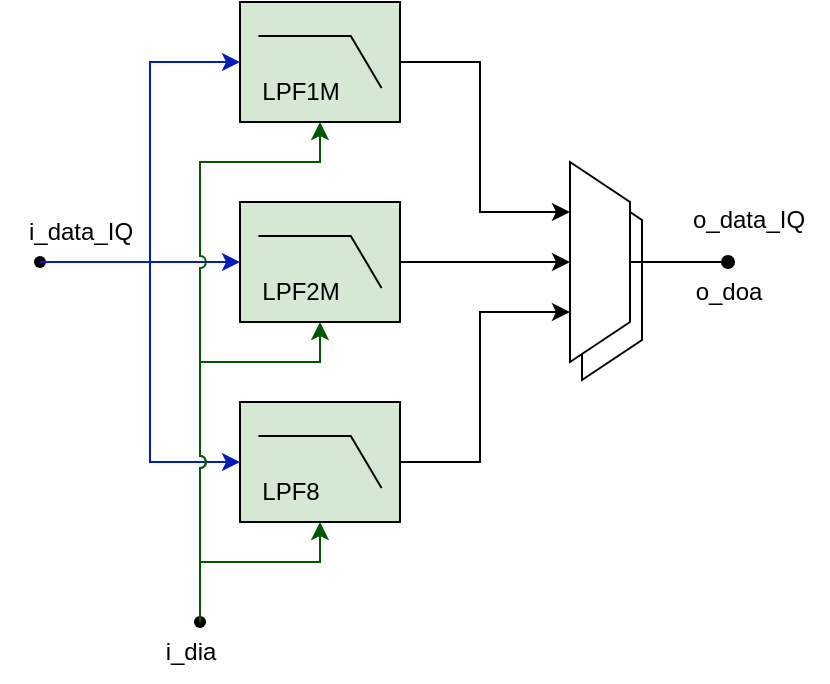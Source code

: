 <mxfile version="24.7.7">
  <diagram name="Page-1" id="WYeLAgNmrr5IrH1KljO8">
    <mxGraphModel dx="941" dy="352" grid="0" gridSize="10" guides="1" tooltips="1" connect="1" arrows="1" fold="1" page="0" pageScale="1" pageWidth="827" pageHeight="1169" math="0" shadow="0">
      <root>
        <mxCell id="0" />
        <mxCell id="1" parent="0" />
        <mxCell id="JAy8X70x3TuNzc0FsqqA-23" value="" style="shape=trapezoid;perimeter=trapezoidPerimeter;whiteSpace=wrap;html=1;fixedSize=1;rotation=90;" parent="1" vertex="1">
          <mxGeometry x="296" y="324" width="100" height="30" as="geometry" />
        </mxCell>
        <mxCell id="JAy8X70x3TuNzc0FsqqA-21" style="edgeStyle=orthogonalEdgeStyle;rounded=0;orthogonalLoop=1;jettySize=auto;html=1;exitX=1;exitY=0.5;exitDx=0;exitDy=0;exitPerimeter=0;entryX=0.75;entryY=1;entryDx=0;entryDy=0;" parent="1" source="JAy8X70x3TuNzc0FsqqA-4" target="JAy8X70x3TuNzc0FsqqA-18" edge="1">
          <mxGeometry relative="1" as="geometry">
            <Array as="points">
              <mxPoint x="280" y="430" />
              <mxPoint x="280" y="355" />
            </Array>
          </mxGeometry>
        </mxCell>
        <mxCell id="JAy8X70x3TuNzc0FsqqA-4" value="" style="verticalLabelPosition=bottom;shadow=0;dashed=0;align=center;html=1;verticalAlign=top;shape=mxgraph.electrical.logic_gates.lowpass_filter;points=[[0,0.5,0,0,0],[0.5,1,0,0,0],[1,0.5,0,0,0]];fillColor=#d5e8d4;strokeColor=#000000;" parent="1" vertex="1">
          <mxGeometry x="160" y="400" width="80" height="60" as="geometry" />
        </mxCell>
        <mxCell id="JAy8X70x3TuNzc0FsqqA-5" value="" style="shape=waypoint;sketch=0;fillStyle=solid;size=6;pointerEvents=1;points=[];fillColor=none;resizable=0;rotatable=0;perimeter=centerPerimeter;snapToPoint=1;" parent="1" vertex="1">
          <mxGeometry x="50" y="320" width="20" height="20" as="geometry" />
        </mxCell>
        <mxCell id="JAy8X70x3TuNzc0FsqqA-6" style="edgeStyle=orthogonalEdgeStyle;rounded=0;orthogonalLoop=1;jettySize=auto;html=1;entryX=0;entryY=0.5;entryDx=0;entryDy=0;entryPerimeter=0;fillColor=#0050ef;strokeColor=#001DBC;" parent="1" source="JAy8X70x3TuNzc0FsqqA-5" target="JAy8X70x3TuNzc0FsqqA-16" edge="1">
          <mxGeometry relative="1" as="geometry">
            <mxPoint x="160" y="230" as="targetPoint" />
          </mxGeometry>
        </mxCell>
        <mxCell id="JAy8X70x3TuNzc0FsqqA-7" style="edgeStyle=orthogonalEdgeStyle;rounded=0;orthogonalLoop=1;jettySize=auto;html=1;entryX=0;entryY=0.5;entryDx=0;entryDy=0;entryPerimeter=0;fillColor=#0050ef;strokeColor=#001DBC;" parent="1" source="JAy8X70x3TuNzc0FsqqA-5" target="JAy8X70x3TuNzc0FsqqA-15" edge="1">
          <mxGeometry relative="1" as="geometry">
            <mxPoint x="160" y="330" as="targetPoint" />
          </mxGeometry>
        </mxCell>
        <mxCell id="JAy8X70x3TuNzc0FsqqA-8" style="edgeStyle=orthogonalEdgeStyle;rounded=0;orthogonalLoop=1;jettySize=auto;html=1;entryX=0;entryY=0.5;entryDx=0;entryDy=0;entryPerimeter=0;fillColor=#0050ef;strokeColor=#001DBC;" parent="1" source="JAy8X70x3TuNzc0FsqqA-5" target="JAy8X70x3TuNzc0FsqqA-4" edge="1">
          <mxGeometry relative="1" as="geometry" />
        </mxCell>
        <mxCell id="JAy8X70x3TuNzc0FsqqA-9" value="i_data_IQ" style="text;html=1;align=center;verticalAlign=middle;resizable=0;points=[];autosize=1;strokeColor=none;fillColor=none;" parent="1" vertex="1">
          <mxGeometry x="40" y="300" width="80" height="30" as="geometry" />
        </mxCell>
        <mxCell id="JAy8X70x3TuNzc0FsqqA-10" value="i_dia" style="text;html=1;align=center;verticalAlign=middle;resizable=0;points=[];autosize=1;strokeColor=none;fillColor=none;" parent="1" vertex="1">
          <mxGeometry x="110" y="510" width="50" height="30" as="geometry" />
        </mxCell>
        <mxCell id="JAy8X70x3TuNzc0FsqqA-13" style="edgeStyle=orthogonalEdgeStyle;rounded=0;orthogonalLoop=1;jettySize=auto;html=1;entryX=0.5;entryY=1;entryDx=0;entryDy=0;entryPerimeter=0;fillColor=#008a00;strokeColor=#005700;" parent="1" source="JAy8X70x3TuNzc0FsqqA-11" target="JAy8X70x3TuNzc0FsqqA-4" edge="1">
          <mxGeometry relative="1" as="geometry">
            <mxPoint x="190" y="490" as="targetPoint" />
            <Array as="points">
              <mxPoint x="140" y="480" />
              <mxPoint x="200" y="480" />
            </Array>
          </mxGeometry>
        </mxCell>
        <mxCell id="JAy8X70x3TuNzc0FsqqA-11" value="" style="shape=waypoint;sketch=0;fillStyle=solid;size=6;pointerEvents=1;points=[];fillColor=none;resizable=0;rotatable=0;perimeter=centerPerimeter;snapToPoint=1;" parent="1" vertex="1">
          <mxGeometry x="130" y="500" width="20" height="20" as="geometry" />
        </mxCell>
        <mxCell id="JAy8X70x3TuNzc0FsqqA-20" style="edgeStyle=orthogonalEdgeStyle;rounded=0;orthogonalLoop=1;jettySize=auto;html=1;exitX=1;exitY=0.5;exitDx=0;exitDy=0;exitPerimeter=0;entryX=0.5;entryY=1;entryDx=0;entryDy=0;" parent="1" source="JAy8X70x3TuNzc0FsqqA-15" target="JAy8X70x3TuNzc0FsqqA-18" edge="1">
          <mxGeometry relative="1" as="geometry" />
        </mxCell>
        <mxCell id="JAy8X70x3TuNzc0FsqqA-15" value="" style="verticalLabelPosition=bottom;shadow=0;dashed=0;align=center;html=1;verticalAlign=top;shape=mxgraph.electrical.logic_gates.lowpass_filter;points=[[0,0.5,0,0,0],[0.5,1,0,0,0],[1,0.5,0,0,0]];fillColor=#d5e8d4;strokeColor=#000000;" parent="1" vertex="1">
          <mxGeometry x="160" y="300" width="80" height="60" as="geometry" />
        </mxCell>
        <mxCell id="JAy8X70x3TuNzc0FsqqA-19" style="edgeStyle=orthogonalEdgeStyle;rounded=0;orthogonalLoop=1;jettySize=auto;html=1;exitX=1;exitY=0.5;exitDx=0;exitDy=0;exitPerimeter=0;entryX=0.25;entryY=1;entryDx=0;entryDy=0;" parent="1" source="JAy8X70x3TuNzc0FsqqA-16" target="JAy8X70x3TuNzc0FsqqA-18" edge="1">
          <mxGeometry relative="1" as="geometry">
            <Array as="points">
              <mxPoint x="280" y="230" />
              <mxPoint x="280" y="305" />
            </Array>
          </mxGeometry>
        </mxCell>
        <mxCell id="JAy8X70x3TuNzc0FsqqA-16" value="" style="verticalLabelPosition=bottom;shadow=0;dashed=0;align=center;html=1;verticalAlign=top;shape=mxgraph.electrical.logic_gates.lowpass_filter;points=[[0,0.5,0,0,0],[0.5,1,0,0,0],[1,0.5,0,0,0]];fillColor=#d5e8d4;strokeColor=#000000;" parent="1" vertex="1">
          <mxGeometry x="160" y="200" width="80" height="60" as="geometry" />
        </mxCell>
        <mxCell id="JAy8X70x3TuNzc0FsqqA-14" style="edgeStyle=orthogonalEdgeStyle;rounded=0;orthogonalLoop=1;jettySize=auto;html=1;entryX=0.5;entryY=1;entryDx=0;entryDy=0;entryPerimeter=0;jumpStyle=arc;fillColor=#008a00;strokeColor=#005700;" parent="1" source="JAy8X70x3TuNzc0FsqqA-11" target="JAy8X70x3TuNzc0FsqqA-15" edge="1">
          <mxGeometry relative="1" as="geometry">
            <mxPoint x="130" y="480" as="targetPoint" />
            <Array as="points">
              <mxPoint x="140" y="510" />
              <mxPoint x="140" y="380" />
              <mxPoint x="200" y="380" />
            </Array>
          </mxGeometry>
        </mxCell>
        <mxCell id="JAy8X70x3TuNzc0FsqqA-17" style="edgeStyle=orthogonalEdgeStyle;rounded=0;orthogonalLoop=1;jettySize=auto;html=1;entryX=0.5;entryY=1;entryDx=0;entryDy=0;entryPerimeter=0;jumpStyle=arc;fillColor=#008a00;strokeColor=#005700;" parent="1" source="JAy8X70x3TuNzc0FsqqA-11" target="JAy8X70x3TuNzc0FsqqA-16" edge="1">
          <mxGeometry relative="1" as="geometry">
            <Array as="points">
              <mxPoint x="140" y="510" />
              <mxPoint x="140" y="280" />
              <mxPoint x="200" y="280" />
            </Array>
          </mxGeometry>
        </mxCell>
        <mxCell id="JAy8X70x3TuNzc0FsqqA-18" value="" style="shape=trapezoid;perimeter=trapezoidPerimeter;whiteSpace=wrap;html=1;fixedSize=1;rotation=90;" parent="1" vertex="1">
          <mxGeometry x="290" y="315" width="100" height="30" as="geometry" />
        </mxCell>
        <mxCell id="JAy8X70x3TuNzc0FsqqA-26" style="edgeStyle=orthogonalEdgeStyle;rounded=0;orthogonalLoop=1;jettySize=auto;html=1;entryX=0.5;entryY=0;entryDx=0;entryDy=0;startArrow=oval;startFill=1;endArrow=none;endFill=0;" parent="1" source="JAy8X70x3TuNzc0FsqqA-25" target="JAy8X70x3TuNzc0FsqqA-18" edge="1">
          <mxGeometry relative="1" as="geometry" />
        </mxCell>
        <mxCell id="JAy8X70x3TuNzc0FsqqA-25" value="" style="shape=waypoint;sketch=0;fillStyle=solid;size=6;pointerEvents=1;points=[];fillColor=none;resizable=0;rotatable=0;perimeter=centerPerimeter;snapToPoint=1;" parent="1" vertex="1">
          <mxGeometry x="394" y="320" width="20" height="20" as="geometry" />
        </mxCell>
        <mxCell id="JAy8X70x3TuNzc0FsqqA-27" value="o_data_IQ" style="text;html=1;align=center;verticalAlign=middle;resizable=0;points=[];autosize=1;strokeColor=none;fillColor=none;" parent="1" vertex="1">
          <mxGeometry x="374" y="294" width="80" height="30" as="geometry" />
        </mxCell>
        <mxCell id="JAy8X70x3TuNzc0FsqqA-28" value="o_doa" style="text;html=1;align=center;verticalAlign=middle;resizable=0;points=[];autosize=1;strokeColor=none;fillColor=none;" parent="1" vertex="1">
          <mxGeometry x="374" y="330" width="60" height="30" as="geometry" />
        </mxCell>
        <mxCell id="JAy8X70x3TuNzc0FsqqA-29" value="LPF1M" style="text;html=1;align=center;verticalAlign=middle;resizable=0;points=[];autosize=1;strokeColor=none;fillColor=none;" parent="1" vertex="1">
          <mxGeometry x="160" y="230" width="60" height="30" as="geometry" />
        </mxCell>
        <mxCell id="JAy8X70x3TuNzc0FsqqA-30" value="LPF2M" style="text;html=1;align=center;verticalAlign=middle;resizable=0;points=[];autosize=1;strokeColor=none;fillColor=none;" parent="1" vertex="1">
          <mxGeometry x="160" y="330" width="60" height="30" as="geometry" />
        </mxCell>
        <mxCell id="JAy8X70x3TuNzc0FsqqA-31" value="LPF8" style="text;html=1;align=center;verticalAlign=middle;resizable=0;points=[];autosize=1;strokeColor=none;fillColor=none;" parent="1" vertex="1">
          <mxGeometry x="160" y="430" width="50" height="30" as="geometry" />
        </mxCell>
      </root>
    </mxGraphModel>
  </diagram>
</mxfile>
